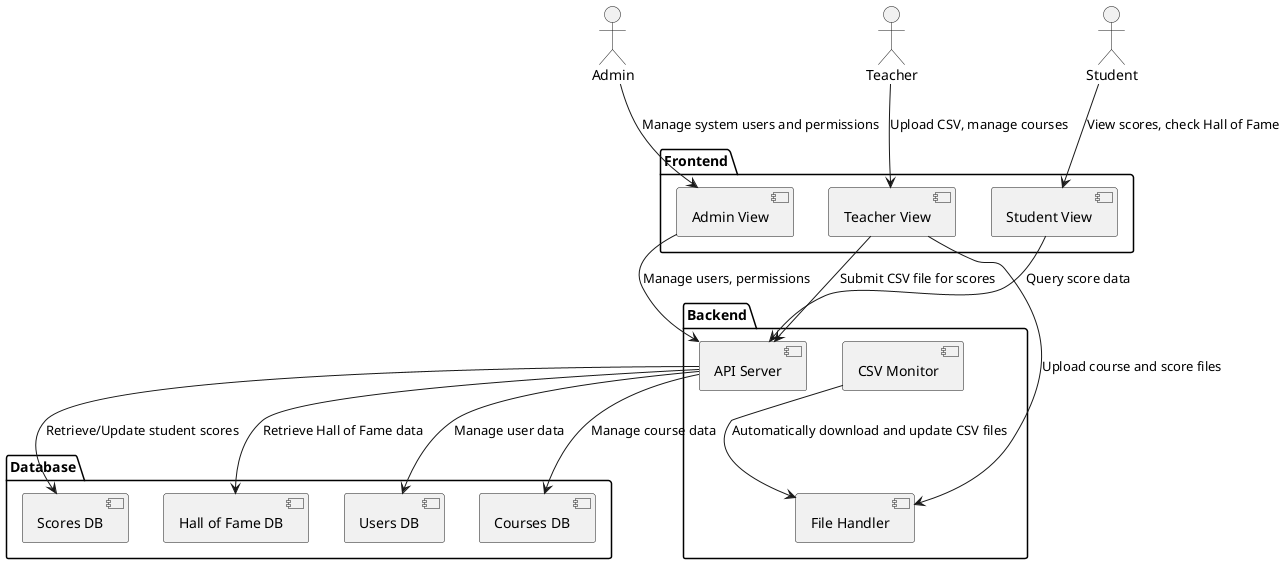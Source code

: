 @startuml

actor Admin
actor Teacher
actor Student

package "Frontend" {
    [Student View] as StudentView
    [Teacher View] as TeacherView
    [Admin View] as AdminView
}

package "Backend" {
    [API Server] as APIServer
    [File Handler] as FileHandler
    [CSV Monitor] as CSVMonitor
}

package "Database" {
    [Users DB] as UsersDB
    [Courses DB] as CoursesDB
    [Scores DB] as ScoresDB
    [Hall of Fame DB] as HallOfFameDB
}

Admin --> AdminView : Manage system users and permissions
Teacher --> TeacherView : Upload CSV, manage courses
Student --> StudentView : View scores, check Hall of Fame

StudentView --> APIServer : Query score data
TeacherView --> APIServer : Submit CSV file for scores
AdminView --> APIServer : Manage users, permissions

APIServer --> UsersDB : Manage user data
APIServer --> CoursesDB : Manage course data
APIServer --> ScoresDB : Retrieve/Update student scores
APIServer --> HallOfFameDB : Retrieve Hall of Fame data

TeacherView --> FileHandler : Upload course and score files
CSVMonitor --> FileHandler : Automatically download and update CSV files

@enduml
